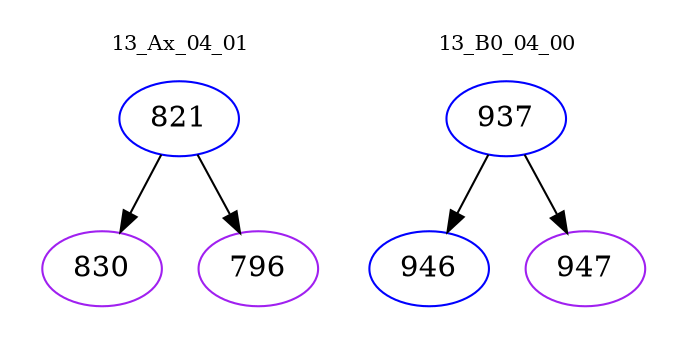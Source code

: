 digraph{
subgraph cluster_0 {
color = white
label = "13_Ax_04_01";
fontsize=10;
T0_821 [label="821", color="blue"]
T0_821 -> T0_830 [color="black"]
T0_830 [label="830", color="purple"]
T0_821 -> T0_796 [color="black"]
T0_796 [label="796", color="purple"]
}
subgraph cluster_1 {
color = white
label = "13_B0_04_00";
fontsize=10;
T1_937 [label="937", color="blue"]
T1_937 -> T1_946 [color="black"]
T1_946 [label="946", color="blue"]
T1_937 -> T1_947 [color="black"]
T1_947 [label="947", color="purple"]
}
}
